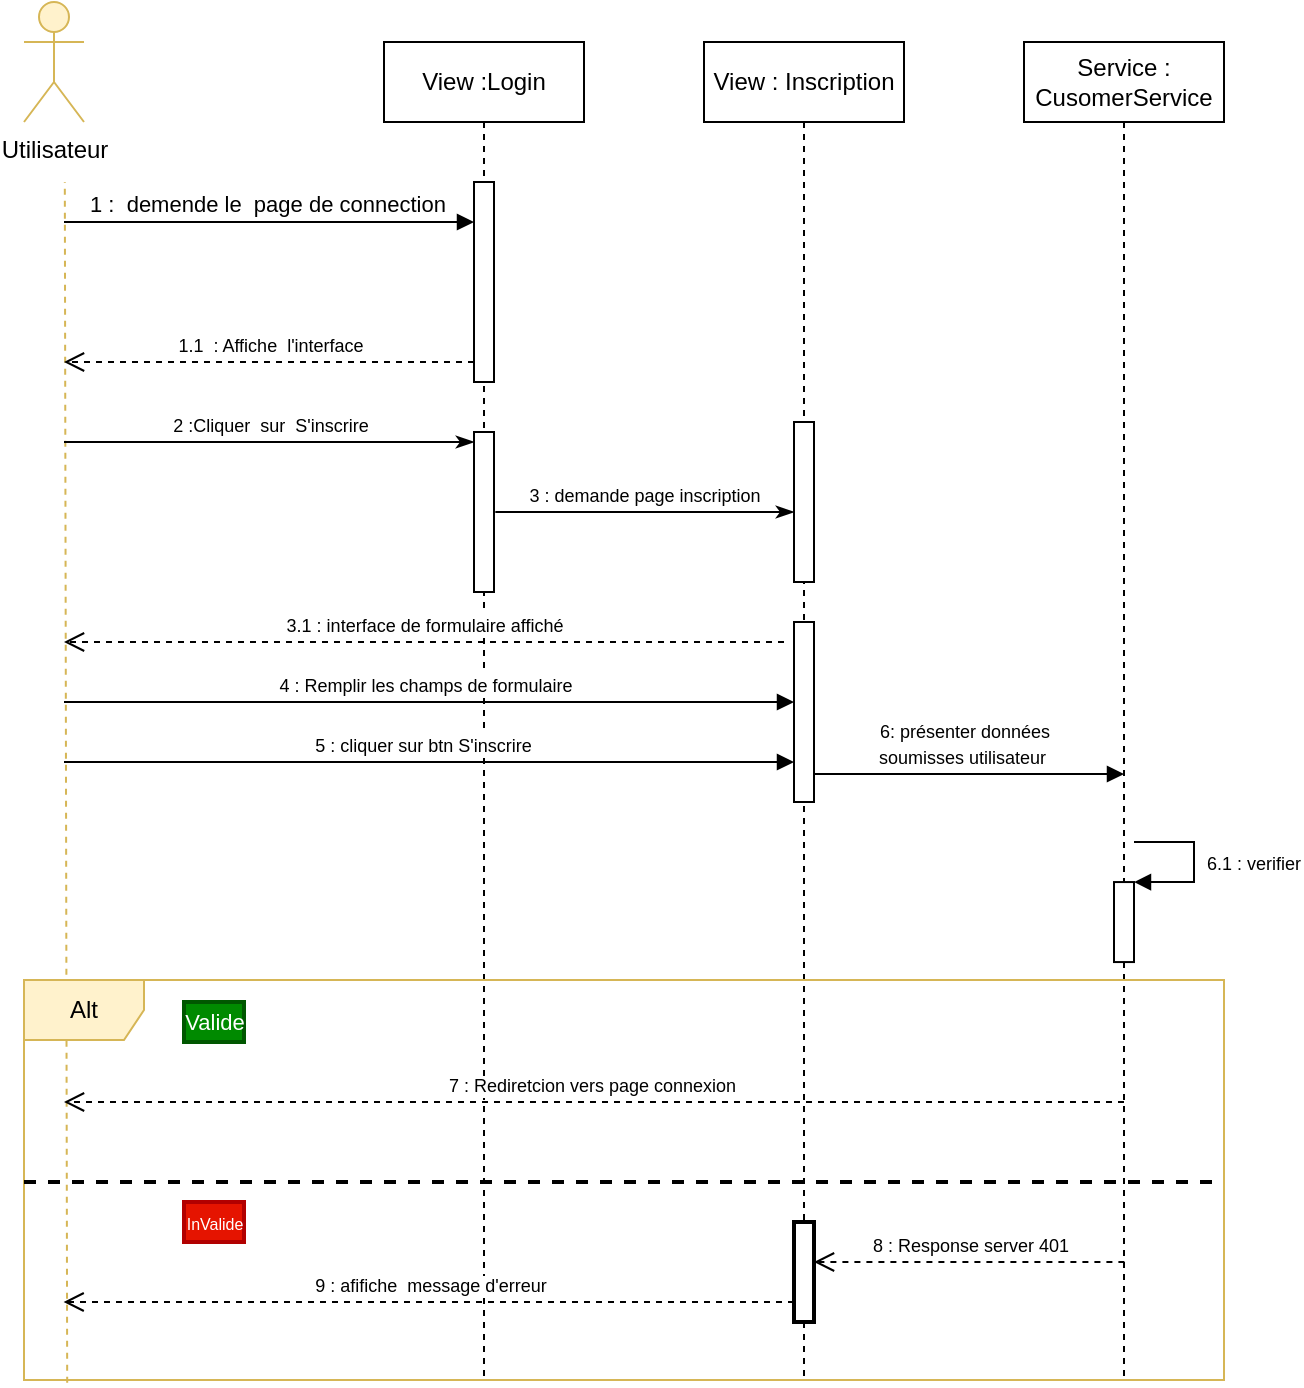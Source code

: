 <mxfile version="18.0.3" type="github">
  <diagram id="zvnki7TZUw1XnFlHZ9nP" name="Page-1">
    <mxGraphModel dx="813" dy="374" grid="1" gridSize="10" guides="1" tooltips="1" connect="1" arrows="1" fold="1" page="1" pageScale="1" pageWidth="827" pageHeight="1169" math="0" shadow="0">
      <root>
        <mxCell id="0" />
        <mxCell id="1" parent="0" />
        <mxCell id="M4f4rVje9hwKqoFKBTSC-4" value="Utilisateur" style="shape=umlActor;verticalLabelPosition=bottom;verticalAlign=top;html=1;fillColor=#fff2cc;strokeColor=#d6b656;" vertex="1" parent="1">
          <mxGeometry x="60" y="30" width="30" height="60" as="geometry" />
        </mxCell>
        <mxCell id="M4f4rVje9hwKqoFKBTSC-7" value="" style="endArrow=none;dashed=1;html=1;rounded=0;fillColor=#fff2cc;strokeColor=#d6b656;exitX=0.036;exitY=1.007;exitDx=0;exitDy=0;exitPerimeter=0;" edge="1" parent="1" source="M4f4rVje9hwKqoFKBTSC-46">
          <mxGeometry width="50" height="50" relative="1" as="geometry">
            <mxPoint x="80" y="630" as="sourcePoint" />
            <mxPoint x="80.41" y="120" as="targetPoint" />
          </mxGeometry>
        </mxCell>
        <mxCell id="M4f4rVje9hwKqoFKBTSC-14" value="View :Login" style="shape=umlLifeline;perimeter=lifelinePerimeter;whiteSpace=wrap;html=1;container=1;collapsible=0;recursiveResize=0;outlineConnect=0;size=40;" vertex="1" parent="1">
          <mxGeometry x="240" y="50" width="100" height="670" as="geometry" />
        </mxCell>
        <mxCell id="M4f4rVje9hwKqoFKBTSC-17" value="" style="html=1;points=[];perimeter=orthogonalPerimeter;" vertex="1" parent="M4f4rVje9hwKqoFKBTSC-14">
          <mxGeometry x="45" y="70" width="10" height="100" as="geometry" />
        </mxCell>
        <mxCell id="M4f4rVje9hwKqoFKBTSC-18" value="1 :&amp;nbsp; demende le&amp;nbsp; page de connection&amp;nbsp;" style="html=1;verticalAlign=bottom;endArrow=block;entryX=0;entryY=0;rounded=0;" edge="1" parent="M4f4rVje9hwKqoFKBTSC-14">
          <mxGeometry relative="1" as="geometry">
            <mxPoint x="-160" y="90" as="sourcePoint" />
            <mxPoint x="45" y="90" as="targetPoint" />
          </mxGeometry>
        </mxCell>
        <mxCell id="M4f4rVje9hwKqoFKBTSC-26" value="" style="html=1;points=[];perimeter=orthogonalPerimeter;" vertex="1" parent="M4f4rVje9hwKqoFKBTSC-14">
          <mxGeometry x="45" y="195" width="10" height="80" as="geometry" />
        </mxCell>
        <mxCell id="M4f4rVje9hwKqoFKBTSC-27" value="&lt;font style=&quot;font-size: 9px;&quot;&gt;2 :Cliquer&amp;nbsp; sur&amp;nbsp; S&#39;inscrire&lt;/font&gt;" style="html=1;verticalAlign=bottom;startArrow=none;endArrow=classicThin;startSize=8;rounded=0;startFill=0;endFill=1;" edge="1" target="M4f4rVje9hwKqoFKBTSC-26" parent="M4f4rVje9hwKqoFKBTSC-14">
          <mxGeometry relative="1" as="geometry">
            <mxPoint x="-160" y="200" as="sourcePoint" />
          </mxGeometry>
        </mxCell>
        <mxCell id="M4f4rVje9hwKqoFKBTSC-15" value="Service :&lt;br&gt;CusomerService" style="shape=umlLifeline;perimeter=lifelinePerimeter;whiteSpace=wrap;html=1;container=1;collapsible=0;recursiveResize=0;outlineConnect=0;size=40;" vertex="1" parent="1">
          <mxGeometry x="560" y="50" width="100" height="670" as="geometry" />
        </mxCell>
        <mxCell id="M4f4rVje9hwKqoFKBTSC-44" value="" style="html=1;points=[];perimeter=orthogonalPerimeter;" vertex="1" parent="M4f4rVje9hwKqoFKBTSC-15">
          <mxGeometry x="45" y="420.03" width="10" height="40" as="geometry" />
        </mxCell>
        <mxCell id="M4f4rVje9hwKqoFKBTSC-45" value="&lt;font style=&quot;font-size: 9px;&quot;&gt;&amp;nbsp;6.1 : verifier&lt;/font&gt;" style="edgeStyle=orthogonalEdgeStyle;html=1;align=left;spacingLeft=2;endArrow=block;rounded=0;entryX=1;entryY=0;" edge="1" target="M4f4rVje9hwKqoFKBTSC-44" parent="M4f4rVje9hwKqoFKBTSC-15">
          <mxGeometry relative="1" as="geometry">
            <mxPoint x="55" y="400" as="sourcePoint" />
            <Array as="points">
              <mxPoint x="85" y="400.03" />
            </Array>
          </mxGeometry>
        </mxCell>
        <mxCell id="M4f4rVje9hwKqoFKBTSC-43" value="&lt;font style=&quot;font-size: 9px;&quot;&gt;6: présenter données&lt;br&gt;soumisses utilisateur&amp;nbsp;&lt;/font&gt;" style="html=1;verticalAlign=bottom;endArrow=block;rounded=0;" edge="1" parent="M4f4rVje9hwKqoFKBTSC-15" source="M4f4rVje9hwKqoFKBTSC-16">
          <mxGeometry width="80" relative="1" as="geometry">
            <mxPoint x="-69.5" y="366" as="sourcePoint" />
            <mxPoint x="50" y="366" as="targetPoint" />
          </mxGeometry>
        </mxCell>
        <mxCell id="M4f4rVje9hwKqoFKBTSC-16" value="View : Inscription" style="shape=umlLifeline;perimeter=lifelinePerimeter;whiteSpace=wrap;html=1;container=1;collapsible=0;recursiveResize=0;outlineConnect=0;size=40;" vertex="1" parent="1">
          <mxGeometry x="400" y="50" width="100" height="670" as="geometry" />
        </mxCell>
        <mxCell id="M4f4rVje9hwKqoFKBTSC-30" value="" style="html=1;points=[];perimeter=orthogonalPerimeter;" vertex="1" parent="M4f4rVje9hwKqoFKBTSC-16">
          <mxGeometry x="45" y="190" width="10" height="80" as="geometry" />
        </mxCell>
        <mxCell id="M4f4rVje9hwKqoFKBTSC-35" value="" style="html=1;points=[];perimeter=orthogonalPerimeter;" vertex="1" parent="M4f4rVje9hwKqoFKBTSC-16">
          <mxGeometry x="45" y="290" width="10" height="90" as="geometry" />
        </mxCell>
        <mxCell id="M4f4rVje9hwKqoFKBTSC-42" value="&lt;font style=&quot;font-size: 9px;&quot;&gt;5 : cliquer sur btn S&#39;inscrire&amp;nbsp; &amp;nbsp;&lt;/font&gt;" style="html=1;verticalAlign=bottom;endArrow=block;rounded=0;" edge="1" parent="M4f4rVje9hwKqoFKBTSC-16">
          <mxGeometry width="80" relative="1" as="geometry">
            <mxPoint x="-320" y="360" as="sourcePoint" />
            <mxPoint x="45" y="360" as="targetPoint" />
          </mxGeometry>
        </mxCell>
        <mxCell id="M4f4rVje9hwKqoFKBTSC-40" value="&lt;font style=&quot;font-size: 9px;&quot;&gt;4 : Remplir les champs de formulaire&amp;nbsp;&amp;nbsp;&lt;/font&gt;" style="html=1;verticalAlign=bottom;endArrow=block;rounded=0;" edge="1" parent="M4f4rVje9hwKqoFKBTSC-16">
          <mxGeometry width="80" relative="1" as="geometry">
            <mxPoint x="-320" y="330" as="sourcePoint" />
            <mxPoint x="45" y="330" as="targetPoint" />
          </mxGeometry>
        </mxCell>
        <mxCell id="M4f4rVje9hwKqoFKBTSC-19" value="&lt;font style=&quot;font-size: 9px;&quot;&gt;1.1&amp;nbsp; : Affiche&amp;nbsp; l&#39;interface&lt;/font&gt;" style="html=1;verticalAlign=bottom;endArrow=open;dashed=1;endSize=8;exitX=0;exitY=0.95;rounded=0;" edge="1" parent="1">
          <mxGeometry relative="1" as="geometry">
            <mxPoint x="80" y="210" as="targetPoint" />
            <mxPoint x="285" y="210" as="sourcePoint" />
          </mxGeometry>
        </mxCell>
        <mxCell id="M4f4rVje9hwKqoFKBTSC-31" value="&lt;font style=&quot;font-size: 9px;&quot;&gt;3 : demande page inscription&lt;/font&gt;" style="html=1;verticalAlign=bottom;startArrow=none;endArrow=classicThin;startSize=8;rounded=0;startFill=0;endFill=1;exitX=1.067;exitY=0.5;exitDx=0;exitDy=0;exitPerimeter=0;" edge="1" target="M4f4rVje9hwKqoFKBTSC-30" parent="1" source="M4f4rVje9hwKqoFKBTSC-26">
          <mxGeometry relative="1" as="geometry">
            <mxPoint x="300" y="285" as="sourcePoint" />
          </mxGeometry>
        </mxCell>
        <mxCell id="M4f4rVje9hwKqoFKBTSC-38" value="&lt;font style=&quot;font-size: 9px;&quot;&gt;3.1 : interface de formulaire affiché&lt;/font&gt;" style="html=1;verticalAlign=bottom;endArrow=open;dashed=1;endSize=8;rounded=0;" edge="1" parent="1">
          <mxGeometry relative="1" as="geometry">
            <mxPoint x="440" y="350" as="sourcePoint" />
            <mxPoint x="80" y="350" as="targetPoint" />
          </mxGeometry>
        </mxCell>
        <mxCell id="M4f4rVje9hwKqoFKBTSC-46" value="Alt" style="shape=umlFrame;whiteSpace=wrap;html=1;fillColor=#fff2cc;strokeColor=#d6b656;" vertex="1" parent="1">
          <mxGeometry x="60" y="519" width="600" height="200" as="geometry" />
        </mxCell>
        <mxCell id="M4f4rVje9hwKqoFKBTSC-47" value="" style="line;strokeWidth=2;fillColor=none;align=left;verticalAlign=middle;spacingTop=-1;spacingLeft=3;spacingRight=3;rotatable=0;labelPosition=right;points=[];portConstraint=eastwest;dashed=1;" vertex="1" parent="1">
          <mxGeometry x="60" y="616" width="600" height="8" as="geometry" />
        </mxCell>
        <mxCell id="M4f4rVje9hwKqoFKBTSC-48" value="&lt;font style=&quot;font-size: 11px;&quot;&gt;Valide&lt;/font&gt;" style="html=1;strokeWidth=2;fillColor=#008a00;fontColor=#ffffff;strokeColor=#005700;" vertex="1" parent="1">
          <mxGeometry x="140" y="530" width="30" height="20" as="geometry" />
        </mxCell>
        <mxCell id="M4f4rVje9hwKqoFKBTSC-49" value="&lt;font style=&quot;font-size: 8px;&quot;&gt;InValide&lt;/font&gt;" style="html=1;strokeWidth=2;fillColor=#e51400;fontColor=#ffffff;strokeColor=#B20000;" vertex="1" parent="1">
          <mxGeometry x="140" y="630" width="30" height="20" as="geometry" />
        </mxCell>
        <mxCell id="M4f4rVje9hwKqoFKBTSC-52" value="&lt;font style=&quot;font-size: 9px;&quot;&gt;7 : Rediretcion vers page connexion&amp;nbsp;&lt;/font&gt;" style="html=1;verticalAlign=bottom;endArrow=open;dashed=1;endSize=8;rounded=0;fontSize=8;" edge="1" parent="1">
          <mxGeometry relative="1" as="geometry">
            <mxPoint x="610" y="580" as="sourcePoint" />
            <mxPoint x="80" y="580" as="targetPoint" />
          </mxGeometry>
        </mxCell>
        <mxCell id="M4f4rVje9hwKqoFKBTSC-53" value="" style="html=1;points=[];perimeter=orthogonalPerimeter;fontSize=8;strokeWidth=2;" vertex="1" parent="1">
          <mxGeometry x="445" y="640" width="10" height="50" as="geometry" />
        </mxCell>
        <mxCell id="M4f4rVje9hwKqoFKBTSC-56" value="&lt;font style=&quot;font-size: 9px;&quot;&gt;8 : Response server 401&lt;/font&gt;" style="html=1;verticalAlign=bottom;endArrow=open;dashed=1;endSize=8;rounded=0;fontSize=8;exitX=0.917;exitY=0.705;exitDx=0;exitDy=0;exitPerimeter=0;" edge="1" parent="1" source="M4f4rVje9hwKqoFKBTSC-46" target="M4f4rVje9hwKqoFKBTSC-53">
          <mxGeometry relative="1" as="geometry">
            <mxPoint x="580" y="660" as="sourcePoint" />
            <mxPoint x="500" y="660" as="targetPoint" />
          </mxGeometry>
        </mxCell>
        <mxCell id="M4f4rVje9hwKqoFKBTSC-58" value="9 : afifiche&amp;nbsp; message d&#39;erreur" style="html=1;verticalAlign=bottom;endArrow=open;dashed=1;endSize=8;rounded=0;fontSize=9;entryX=0.033;entryY=0.805;entryDx=0;entryDy=0;entryPerimeter=0;" edge="1" parent="1" target="M4f4rVje9hwKqoFKBTSC-46">
          <mxGeometry relative="1" as="geometry">
            <mxPoint x="445" y="680" as="sourcePoint" />
            <mxPoint x="365" y="680" as="targetPoint" />
          </mxGeometry>
        </mxCell>
      </root>
    </mxGraphModel>
  </diagram>
</mxfile>
